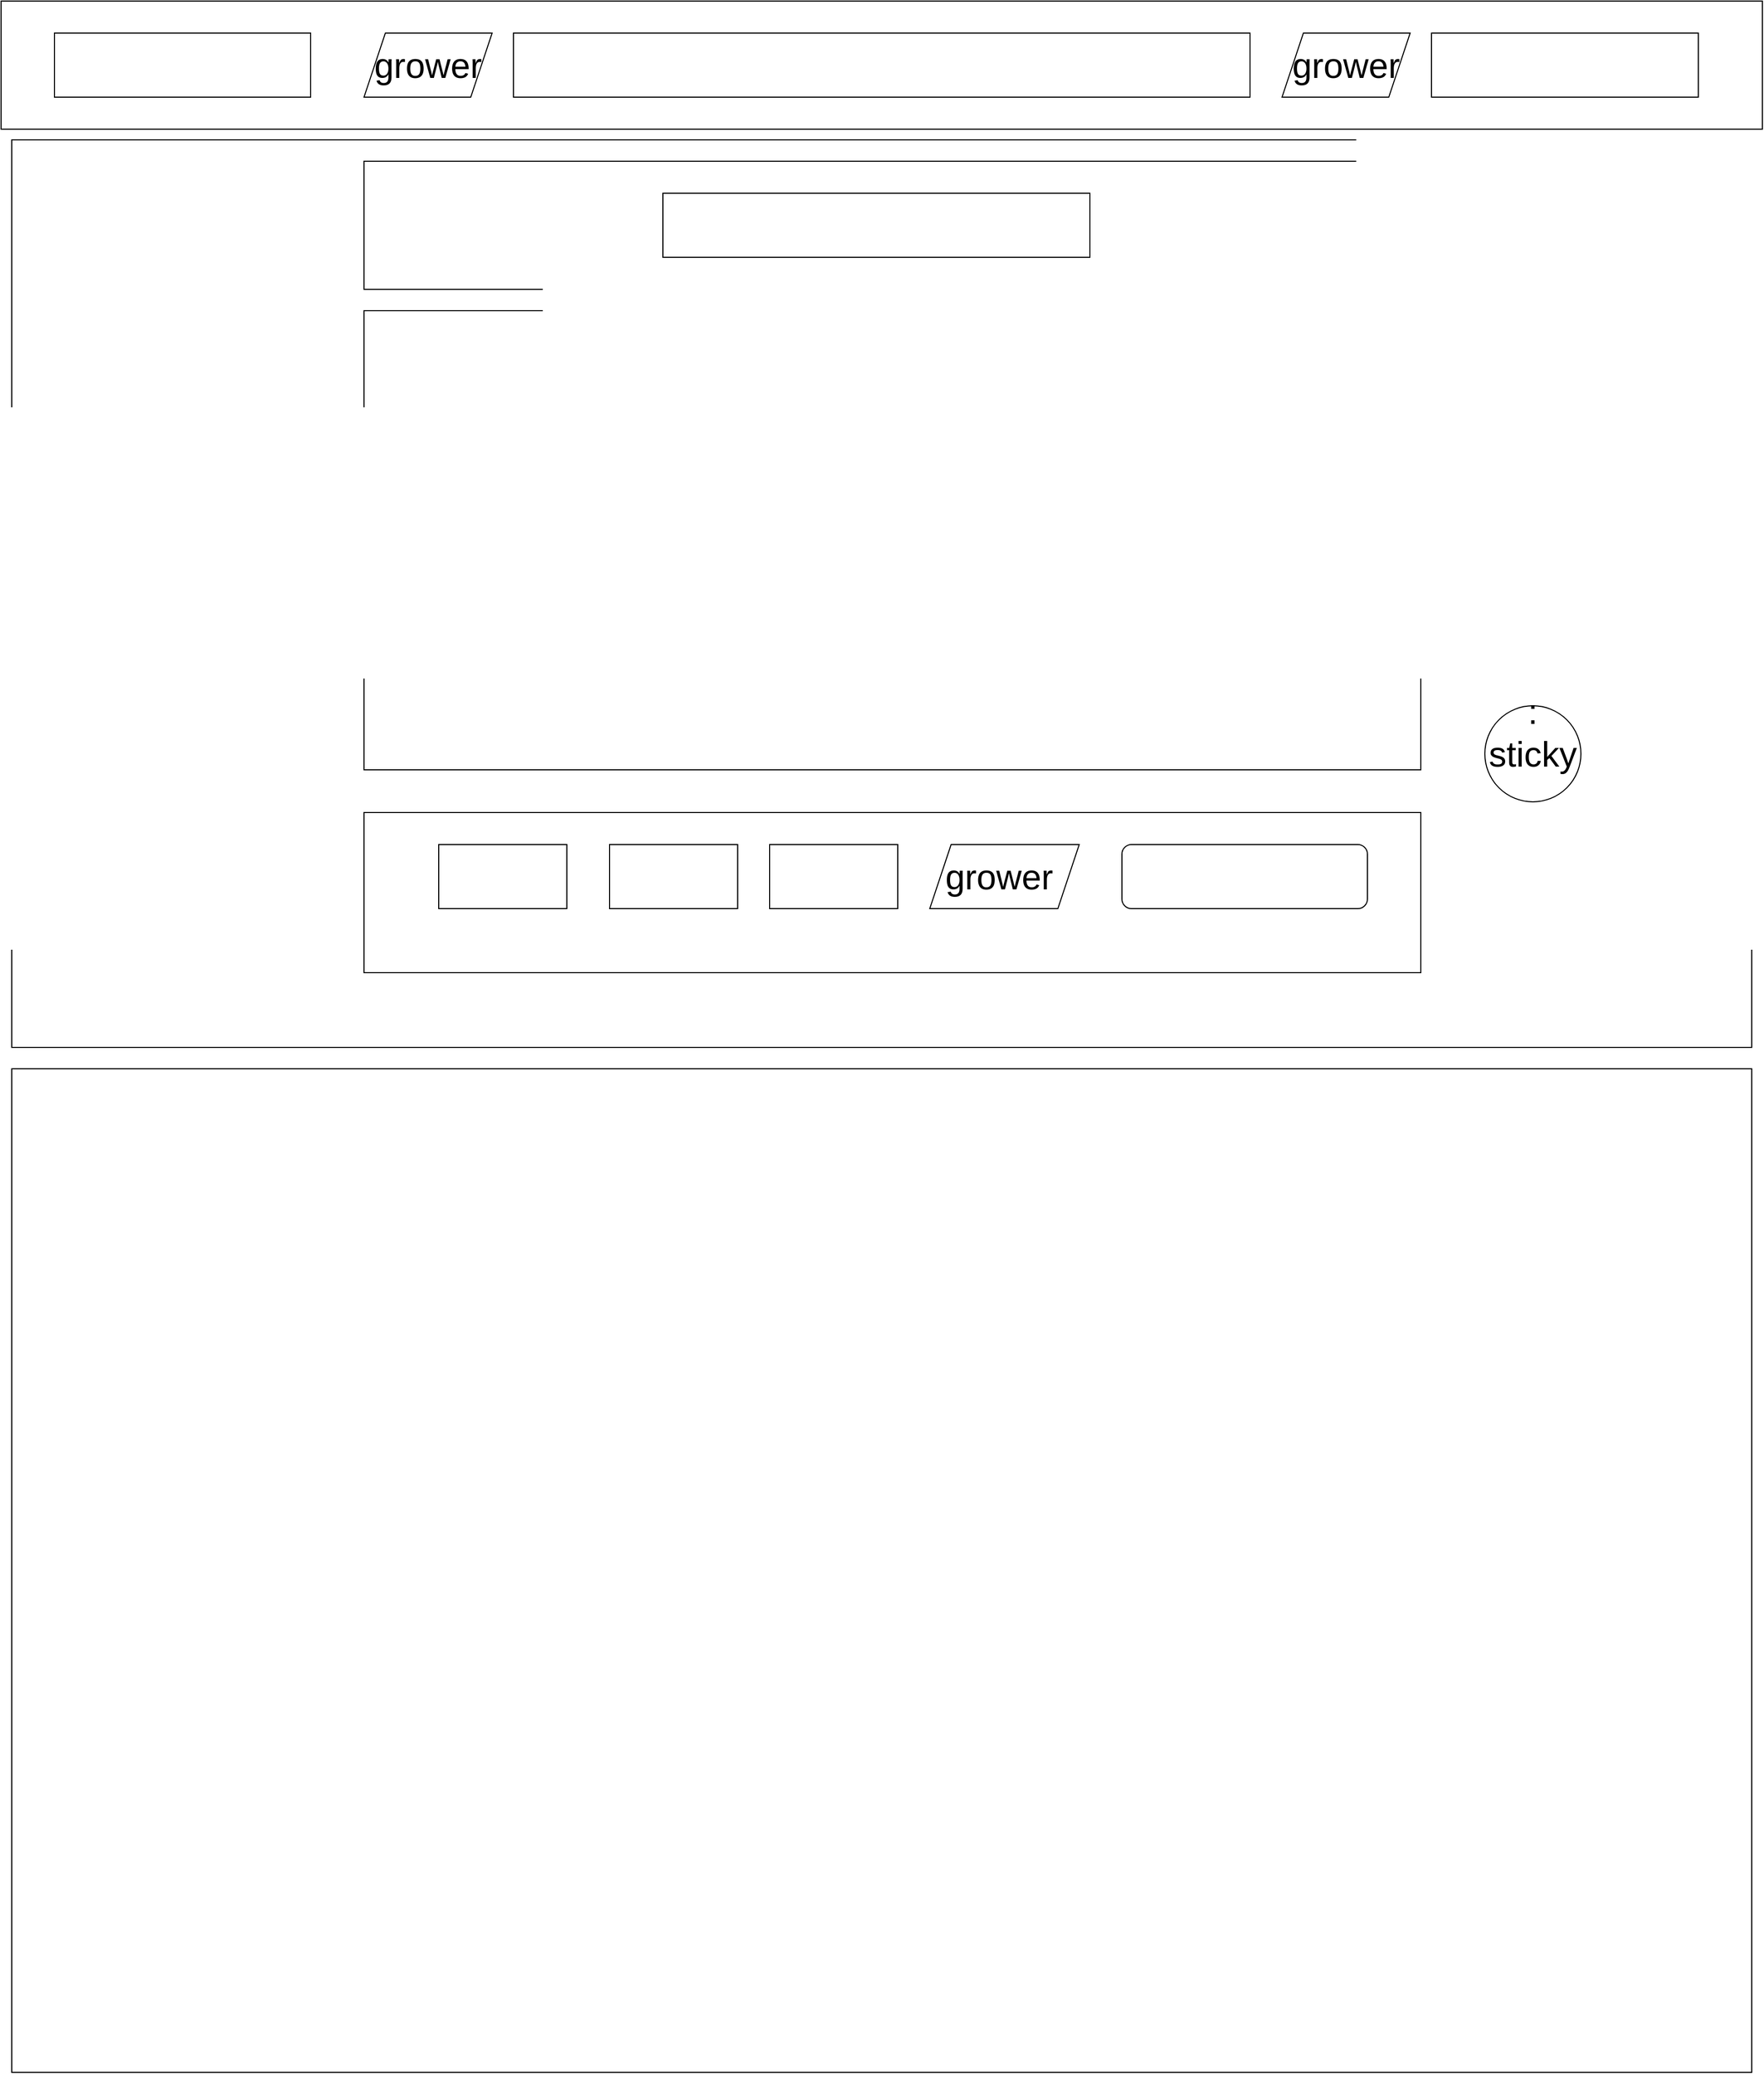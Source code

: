 <mxfile version="17.3.0" type="device"><diagram id="3OrtZcgbBQnU74HWF9Nm" name="Page-1"><mxGraphModel dx="1955" dy="1070" grid="1" gridSize="10" guides="1" tooltips="1" connect="1" arrows="1" fold="1" page="1" pageScale="1" pageWidth="827" pageHeight="1169" math="0" shadow="0"><root><mxCell id="0"/><mxCell id="1" parent="0"/><mxCell id="wrs8JwhND0fL7kN9VaJI-4" value="" style="rounded=0;whiteSpace=wrap;html=1;" vertex="1" parent="1"><mxGeometry width="1650" height="120" as="geometry"/></mxCell><mxCell id="wrs8JwhND0fL7kN9VaJI-5" value="" style="rounded=0;whiteSpace=wrap;html=1;" vertex="1" parent="1"><mxGeometry x="50" y="30" width="240" height="60" as="geometry"/></mxCell><mxCell id="wrs8JwhND0fL7kN9VaJI-6" value="" style="rounded=0;whiteSpace=wrap;html=1;" vertex="1" parent="1"><mxGeometry x="480" y="30" width="690" height="60" as="geometry"/></mxCell><mxCell id="wrs8JwhND0fL7kN9VaJI-7" value="" style="rounded=0;whiteSpace=wrap;html=1;strokeColor=#000000;" vertex="1" parent="1"><mxGeometry x="1340" y="30" width="250" height="60" as="geometry"/></mxCell><mxCell id="wrs8JwhND0fL7kN9VaJI-8" value="" style="rounded=0;whiteSpace=wrap;html=1;strokeColor=#000000;" vertex="1" parent="1"><mxGeometry x="10" y="130" width="1630" height="850" as="geometry"/></mxCell><mxCell id="wrs8JwhND0fL7kN9VaJI-9" value="" style="rounded=0;whiteSpace=wrap;html=1;strokeColor=#000000;" vertex="1" parent="1"><mxGeometry x="340" y="150" width="990" height="120" as="geometry"/></mxCell><mxCell id="wrs8JwhND0fL7kN9VaJI-11" value="" style="rounded=0;whiteSpace=wrap;html=1;strokeColor=#000000;" vertex="1" parent="1"><mxGeometry x="10" y="1000" width="1630" height="940" as="geometry"/></mxCell><mxCell id="wrs8JwhND0fL7kN9VaJI-12" value="" style="rounded=0;whiteSpace=wrap;html=1;strokeColor=#000000;" vertex="1" parent="1"><mxGeometry x="340" y="290" width="990" height="430" as="geometry"/></mxCell><mxCell id="wrs8JwhND0fL7kN9VaJI-13" value="" style="rounded=0;whiteSpace=wrap;html=1;strokeColor=#000000;" vertex="1" parent="1"><mxGeometry x="340" y="760" width="990" height="150" as="geometry"/></mxCell><mxCell id="wrs8JwhND0fL7kN9VaJI-14" value="" style="rounded=1;whiteSpace=wrap;html=1;strokeColor=#000000;" vertex="1" parent="1"><mxGeometry x="1050" y="790" width="230" height="60" as="geometry"/></mxCell><mxCell id="wrs8JwhND0fL7kN9VaJI-15" value="" style="rounded=0;whiteSpace=wrap;html=1;strokeColor=#000000;" vertex="1" parent="1"><mxGeometry x="620" y="180" width="400" height="60" as="geometry"/></mxCell><mxCell id="wrs8JwhND0fL7kN9VaJI-17" value="" style="rounded=0;whiteSpace=wrap;html=1;strokeColor=#000000;" vertex="1" parent="1"><mxGeometry x="410" y="790" width="120" height="60" as="geometry"/></mxCell><mxCell id="wrs8JwhND0fL7kN9VaJI-18" value="" style="rounded=0;whiteSpace=wrap;html=1;strokeColor=#000000;" vertex="1" parent="1"><mxGeometry x="720" y="790" width="120" height="60" as="geometry"/></mxCell><mxCell id="wrs8JwhND0fL7kN9VaJI-19" value="" style="rounded=0;whiteSpace=wrap;html=1;strokeColor=#000000;" vertex="1" parent="1"><mxGeometry x="570" y="790" width="120" height="60" as="geometry"/></mxCell><mxCell id="wrs8JwhND0fL7kN9VaJI-21" value="" style="shape=parallelogram;perimeter=parallelogramPerimeter;whiteSpace=wrap;html=1;fixedSize=1;strokeColor=#000000;" vertex="1" parent="1"><mxGeometry x="340" y="30" width="120" height="60" as="geometry"/></mxCell><mxCell id="wrs8JwhND0fL7kN9VaJI-22" value="" style="shape=parallelogram;perimeter=parallelogramPerimeter;whiteSpace=wrap;html=1;fixedSize=1;strokeColor=#000000;" vertex="1" parent="1"><mxGeometry x="1200" y="30" width="120" height="60" as="geometry"/></mxCell><mxCell id="wrs8JwhND0fL7kN9VaJI-23" value="" style="shape=parallelogram;perimeter=parallelogramPerimeter;whiteSpace=wrap;html=1;fixedSize=1;strokeColor=#000000;" vertex="1" parent="1"><mxGeometry x="870" y="790" width="140" height="60" as="geometry"/></mxCell><mxCell id="wrs8JwhND0fL7kN9VaJI-24" value="grower" style="text;html=1;strokeColor=none;fillColor=none;align=center;verticalAlign=middle;whiteSpace=wrap;rounded=0;fontSize=33;horizontal=1;" vertex="1" parent="1"><mxGeometry x="305" width="190" height="120" as="geometry"/></mxCell><mxCell id="wrs8JwhND0fL7kN9VaJI-25" value="grower" style="text;html=1;strokeColor=none;fillColor=none;align=center;verticalAlign=middle;whiteSpace=wrap;rounded=0;fontSize=33;horizontal=1;" vertex="1" parent="1"><mxGeometry x="1165" width="190" height="120" as="geometry"/></mxCell><mxCell id="wrs8JwhND0fL7kN9VaJI-26" value="grower" style="text;html=1;strokeColor=none;fillColor=none;align=center;verticalAlign=middle;whiteSpace=wrap;rounded=0;fontSize=33;horizontal=1;" vertex="1" parent="1"><mxGeometry x="840" y="760" width="190" height="120" as="geometry"/></mxCell><mxCell id="wrs8JwhND0fL7kN9VaJI-28" value="" style="ellipse;whiteSpace=wrap;html=1;aspect=fixed;fontSize=33;strokeColor=#000000;" vertex="1" parent="1"><mxGeometry x="1390" y="660" width="90" height="90" as="geometry"/></mxCell><mxCell id="wrs8JwhND0fL7kN9VaJI-29" value=": sticky&lt;br&gt;" style="text;html=1;strokeColor=none;fillColor=none;align=center;verticalAlign=middle;whiteSpace=wrap;rounded=0;fontSize=33;" vertex="1" parent="1"><mxGeometry x="1405" y="670" width="60" height="30" as="geometry"/></mxCell></root></mxGraphModel></diagram></mxfile>